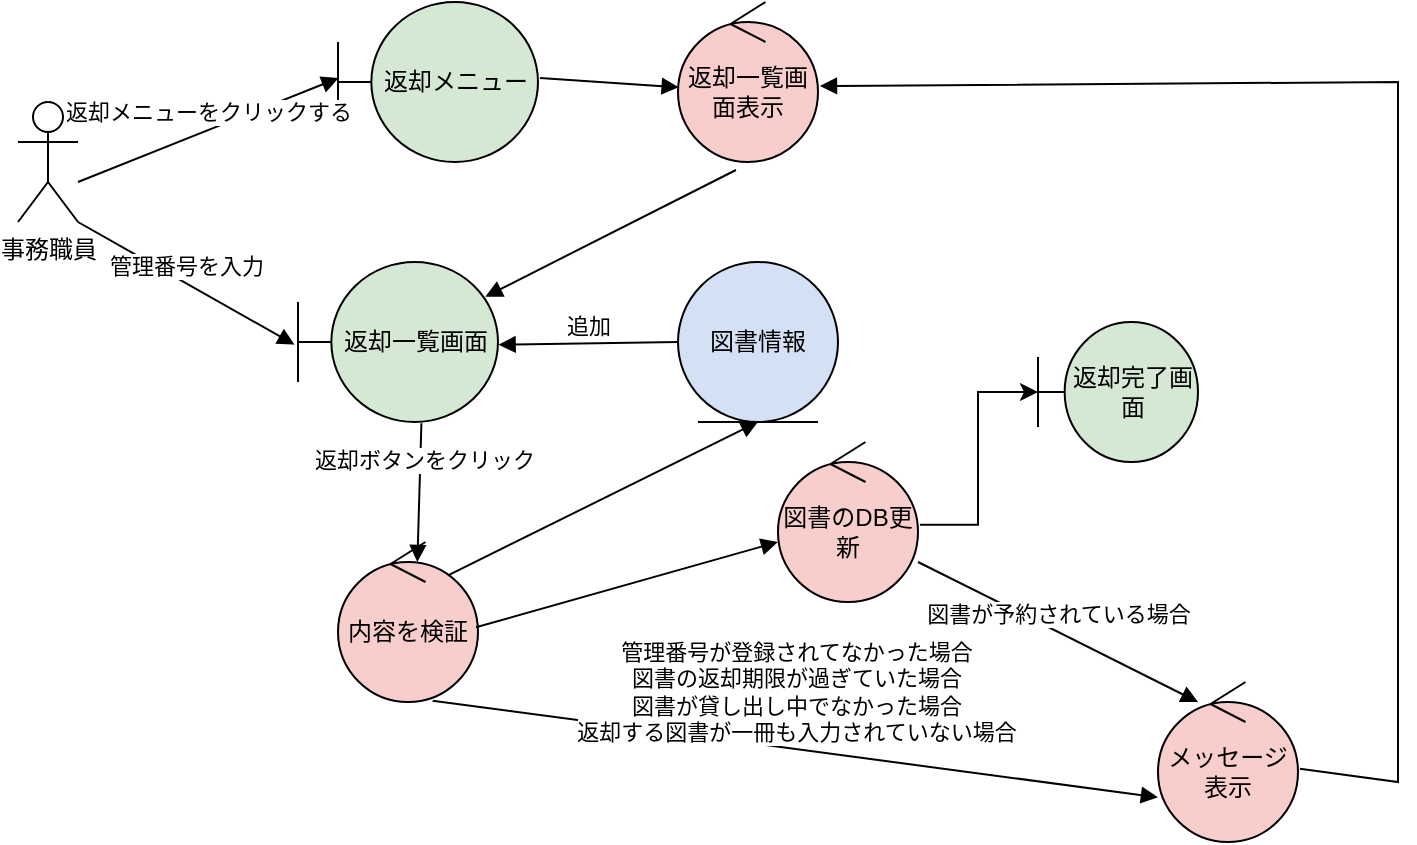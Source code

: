 <mxfile>
    <diagram id="oZNaELXoDnZHSYuUNWVx" name="ページ1">
        <mxGraphModel dx="686" dy="419" grid="1" gridSize="10" guides="1" tooltips="1" connect="1" arrows="1" fold="1" page="1" pageScale="1" pageWidth="827" pageHeight="1169" math="0" shadow="0">
            <root>
                <mxCell id="0"/>
                <mxCell id="1" parent="0"/>
                <mxCell id="2" value="事務職員" style="shape=umlActor;verticalLabelPosition=bottom;verticalAlign=top;html=1;" vertex="1" parent="1">
                    <mxGeometry x="70" y="90" width="30" height="60" as="geometry"/>
                </mxCell>
                <mxCell id="3" value="返却メニュー" style="shape=umlBoundary;whiteSpace=wrap;html=1;fillColor=#D5E8D4;" vertex="1" parent="1">
                    <mxGeometry x="230" y="40" width="100" height="80" as="geometry"/>
                </mxCell>
                <mxCell id="4" value="返却メニューをクリックする" style="html=1;verticalAlign=bottom;endArrow=block;curved=0;rounded=0;entryX=0.003;entryY=0.475;entryDx=0;entryDy=0;entryPerimeter=0;" edge="1" parent="1" target="3">
                    <mxGeometry width="80" relative="1" as="geometry">
                        <mxPoint x="100" y="130" as="sourcePoint"/>
                        <mxPoint x="180" y="130" as="targetPoint"/>
                    </mxGeometry>
                </mxCell>
                <mxCell id="5" value="返却一覧画面表示" style="ellipse;shape=umlControl;whiteSpace=wrap;html=1;fillColor=#F8CECC;" vertex="1" parent="1">
                    <mxGeometry x="400" y="40" width="70" height="80" as="geometry"/>
                </mxCell>
                <mxCell id="6" value="返却完了画面" style="shape=umlBoundary;whiteSpace=wrap;html=1;fillColor=#D5E8D4;" vertex="1" parent="1">
                    <mxGeometry x="580" y="200" width="80" height="70" as="geometry"/>
                </mxCell>
                <mxCell id="7" value="" style="html=1;verticalAlign=bottom;endArrow=block;curved=0;rounded=0;exitX=1.01;exitY=0.475;exitDx=0;exitDy=0;exitPerimeter=0;entryX=0.005;entryY=0.533;entryDx=0;entryDy=0;entryPerimeter=0;" edge="1" parent="1" source="3" target="5">
                    <mxGeometry width="80" relative="1" as="geometry">
                        <mxPoint x="334" y="90" as="sourcePoint"/>
                        <mxPoint x="414" y="90" as="targetPoint"/>
                    </mxGeometry>
                </mxCell>
                <mxCell id="8" value="管理番号を入力" style="html=1;verticalAlign=bottom;endArrow=block;curved=0;rounded=0;exitX=1;exitY=1;exitDx=0;exitDy=0;exitPerimeter=0;entryX=-0.017;entryY=0.517;entryDx=0;entryDy=0;entryPerimeter=0;" edge="1" parent="1" source="2" target="10">
                    <mxGeometry width="80" relative="1" as="geometry">
                        <mxPoint x="80" y="270" as="sourcePoint"/>
                        <mxPoint x="170" y="220" as="targetPoint"/>
                    </mxGeometry>
                </mxCell>
                <mxCell id="9" value="" style="html=1;verticalAlign=bottom;endArrow=block;curved=0;rounded=0;exitX=0.414;exitY=1.05;exitDx=0;exitDy=0;exitPerimeter=0;entryX=0.937;entryY=0.217;entryDx=0;entryDy=0;entryPerimeter=0;" edge="1" parent="1" source="5" target="10">
                    <mxGeometry width="80" relative="1" as="geometry">
                        <mxPoint x="370" y="270" as="sourcePoint"/>
                        <mxPoint x="250" y="220" as="targetPoint"/>
                    </mxGeometry>
                </mxCell>
                <mxCell id="10" value="返却一覧画面" style="shape=umlBoundary;whiteSpace=wrap;html=1;fillColor=#D5E8D4;" vertex="1" parent="1">
                    <mxGeometry x="210" y="170" width="100" height="80" as="geometry"/>
                </mxCell>
                <mxCell id="11" value="メッセージ表示" style="ellipse;shape=umlControl;whiteSpace=wrap;html=1;fillColor=#F8CECC;" vertex="1" parent="1">
                    <mxGeometry x="640" y="380" width="70" height="80" as="geometry"/>
                </mxCell>
                <mxCell id="12" value="内容を検証" style="ellipse;shape=umlControl;whiteSpace=wrap;html=1;fillColor=#F8CECC;" vertex="1" parent="1">
                    <mxGeometry x="230" y="310" width="70" height="80" as="geometry"/>
                </mxCell>
                <mxCell id="13" value="" style="html=1;verticalAlign=bottom;endArrow=block;curved=0;rounded=0;exitX=0.617;exitY=1.008;exitDx=0;exitDy=0;exitPerimeter=0;entryX=0.567;entryY=0.125;entryDx=0;entryDy=0;entryPerimeter=0;" edge="1" parent="1" source="10" target="12">
                    <mxGeometry width="80" relative="1" as="geometry">
                        <mxPoint x="230" y="280" as="sourcePoint"/>
                        <mxPoint x="420" y="210" as="targetPoint"/>
                    </mxGeometry>
                </mxCell>
                <mxCell id="14" value="返却ボタンをクリック" style="edgeLabel;html=1;align=center;verticalAlign=middle;resizable=0;points=[];" vertex="1" connectable="0" parent="13">
                    <mxGeometry x="-0.606" y="1" relative="1" as="geometry">
                        <mxPoint y="5" as="offset"/>
                    </mxGeometry>
                </mxCell>
                <mxCell id="15" value="管理番号が登録されてなかった場合&lt;div&gt;図書の返却期限が過ぎていた場合&lt;/div&gt;&lt;div&gt;図書が貸し出し中でなかった場合&lt;/div&gt;&lt;div&gt;&lt;span style=&quot;color: rgb(0, 0, 0);&quot;&gt;返却する図書が一冊も入力されていない場合&lt;/span&gt;&lt;/div&gt;" style="html=1;verticalAlign=bottom;endArrow=block;curved=0;rounded=0;entryX=-0.014;entryY=0.483;entryDx=0;entryDy=0;entryPerimeter=0;exitX=0.676;exitY=0.992;exitDx=0;exitDy=0;exitPerimeter=0;" edge="1" parent="1" source="12">
                    <mxGeometry width="80" relative="1" as="geometry">
                        <mxPoint x="268.64" y="410" as="sourcePoint"/>
                        <mxPoint x="640" y="437.28" as="targetPoint"/>
                        <Array as="points">
                            <mxPoint x="639.98" y="437.64"/>
                        </Array>
                    </mxGeometry>
                </mxCell>
                <mxCell id="16" value="" style="html=1;verticalAlign=bottom;endArrow=block;curved=0;rounded=0;exitX=1.014;exitY=0.542;exitDx=0;exitDy=0;exitPerimeter=0;entryX=1.014;entryY=0.525;entryDx=0;entryDy=0;entryPerimeter=0;" edge="1" parent="1" source="11" target="5">
                    <mxGeometry width="80" relative="1" as="geometry">
                        <mxPoint x="610" y="330" as="sourcePoint"/>
                        <mxPoint x="800" y="70" as="targetPoint"/>
                        <Array as="points">
                            <mxPoint x="760" y="430"/>
                            <mxPoint x="760" y="80"/>
                        </Array>
                    </mxGeometry>
                </mxCell>
                <mxCell id="17" value="" style="edgeStyle=orthogonalEdgeStyle;rounded=0;orthogonalLoop=1;jettySize=auto;html=1;exitX=1.014;exitY=0.517;exitDx=0;exitDy=0;exitPerimeter=0;" edge="1" parent="1" source="18" target="6">
                    <mxGeometry relative="1" as="geometry">
                        <mxPoint x="510" y="230" as="sourcePoint"/>
                    </mxGeometry>
                </mxCell>
                <mxCell id="18" value="図書のDB更新" style="ellipse;shape=umlControl;whiteSpace=wrap;html=1;fillColor=#F8CECC;" vertex="1" parent="1">
                    <mxGeometry x="450" y="260" width="70" height="80" as="geometry"/>
                </mxCell>
                <mxCell id="19" value="図書情報" style="ellipse;shape=umlEntity;whiteSpace=wrap;html=1;fillColor=#D4E1F5;" vertex="1" parent="1">
                    <mxGeometry x="400" y="170" width="80" height="80" as="geometry"/>
                </mxCell>
                <mxCell id="20" value="" style="html=1;verticalAlign=bottom;endArrow=block;curved=0;rounded=0;entryX=0.5;entryY=1;entryDx=0;entryDy=0;exitX=0.786;exitY=0.208;exitDx=0;exitDy=0;exitPerimeter=0;" edge="1" parent="1" source="12" target="19">
                    <mxGeometry width="80" relative="1" as="geometry">
                        <mxPoint x="380" y="295" as="sourcePoint"/>
                        <mxPoint x="460" y="295" as="targetPoint"/>
                    </mxGeometry>
                </mxCell>
                <mxCell id="21" value="追加" style="html=1;verticalAlign=bottom;endArrow=block;curved=0;rounded=0;exitX=0;exitY=0.5;exitDx=0;exitDy=0;entryX=1.003;entryY=0.517;entryDx=0;entryDy=0;entryPerimeter=0;" edge="1" parent="1" source="19" target="10">
                    <mxGeometry width="80" relative="1" as="geometry">
                        <mxPoint x="340" y="230" as="sourcePoint"/>
                        <mxPoint x="420" y="230" as="targetPoint"/>
                    </mxGeometry>
                </mxCell>
                <mxCell id="22" value="" style="html=1;verticalAlign=bottom;endArrow=block;curved=0;rounded=0;exitX=0.986;exitY=0.533;exitDx=0;exitDy=0;exitPerimeter=0;entryX=0;entryY=0.625;entryDx=0;entryDy=0;entryPerimeter=0;" edge="1" parent="1" source="12" target="18">
                    <mxGeometry width="80" relative="1" as="geometry">
                        <mxPoint x="340" y="230" as="sourcePoint"/>
                        <mxPoint x="420" y="230" as="targetPoint"/>
                    </mxGeometry>
                </mxCell>
                <mxCell id="23" value="図書が予約されている場合" style="html=1;verticalAlign=bottom;endArrow=block;curved=0;rounded=0;exitX=1;exitY=0.75;exitDx=0;exitDy=0;exitPerimeter=0;entryX=0.286;entryY=0.125;entryDx=0;entryDy=0;entryPerimeter=0;" edge="1" parent="1" source="18" target="11">
                    <mxGeometry width="80" relative="1" as="geometry">
                        <mxPoint x="560" y="249" as="sourcePoint"/>
                        <mxPoint x="658.98" y="210.64" as="targetPoint"/>
                    </mxGeometry>
                </mxCell>
            </root>
        </mxGraphModel>
    </diagram>
</mxfile>